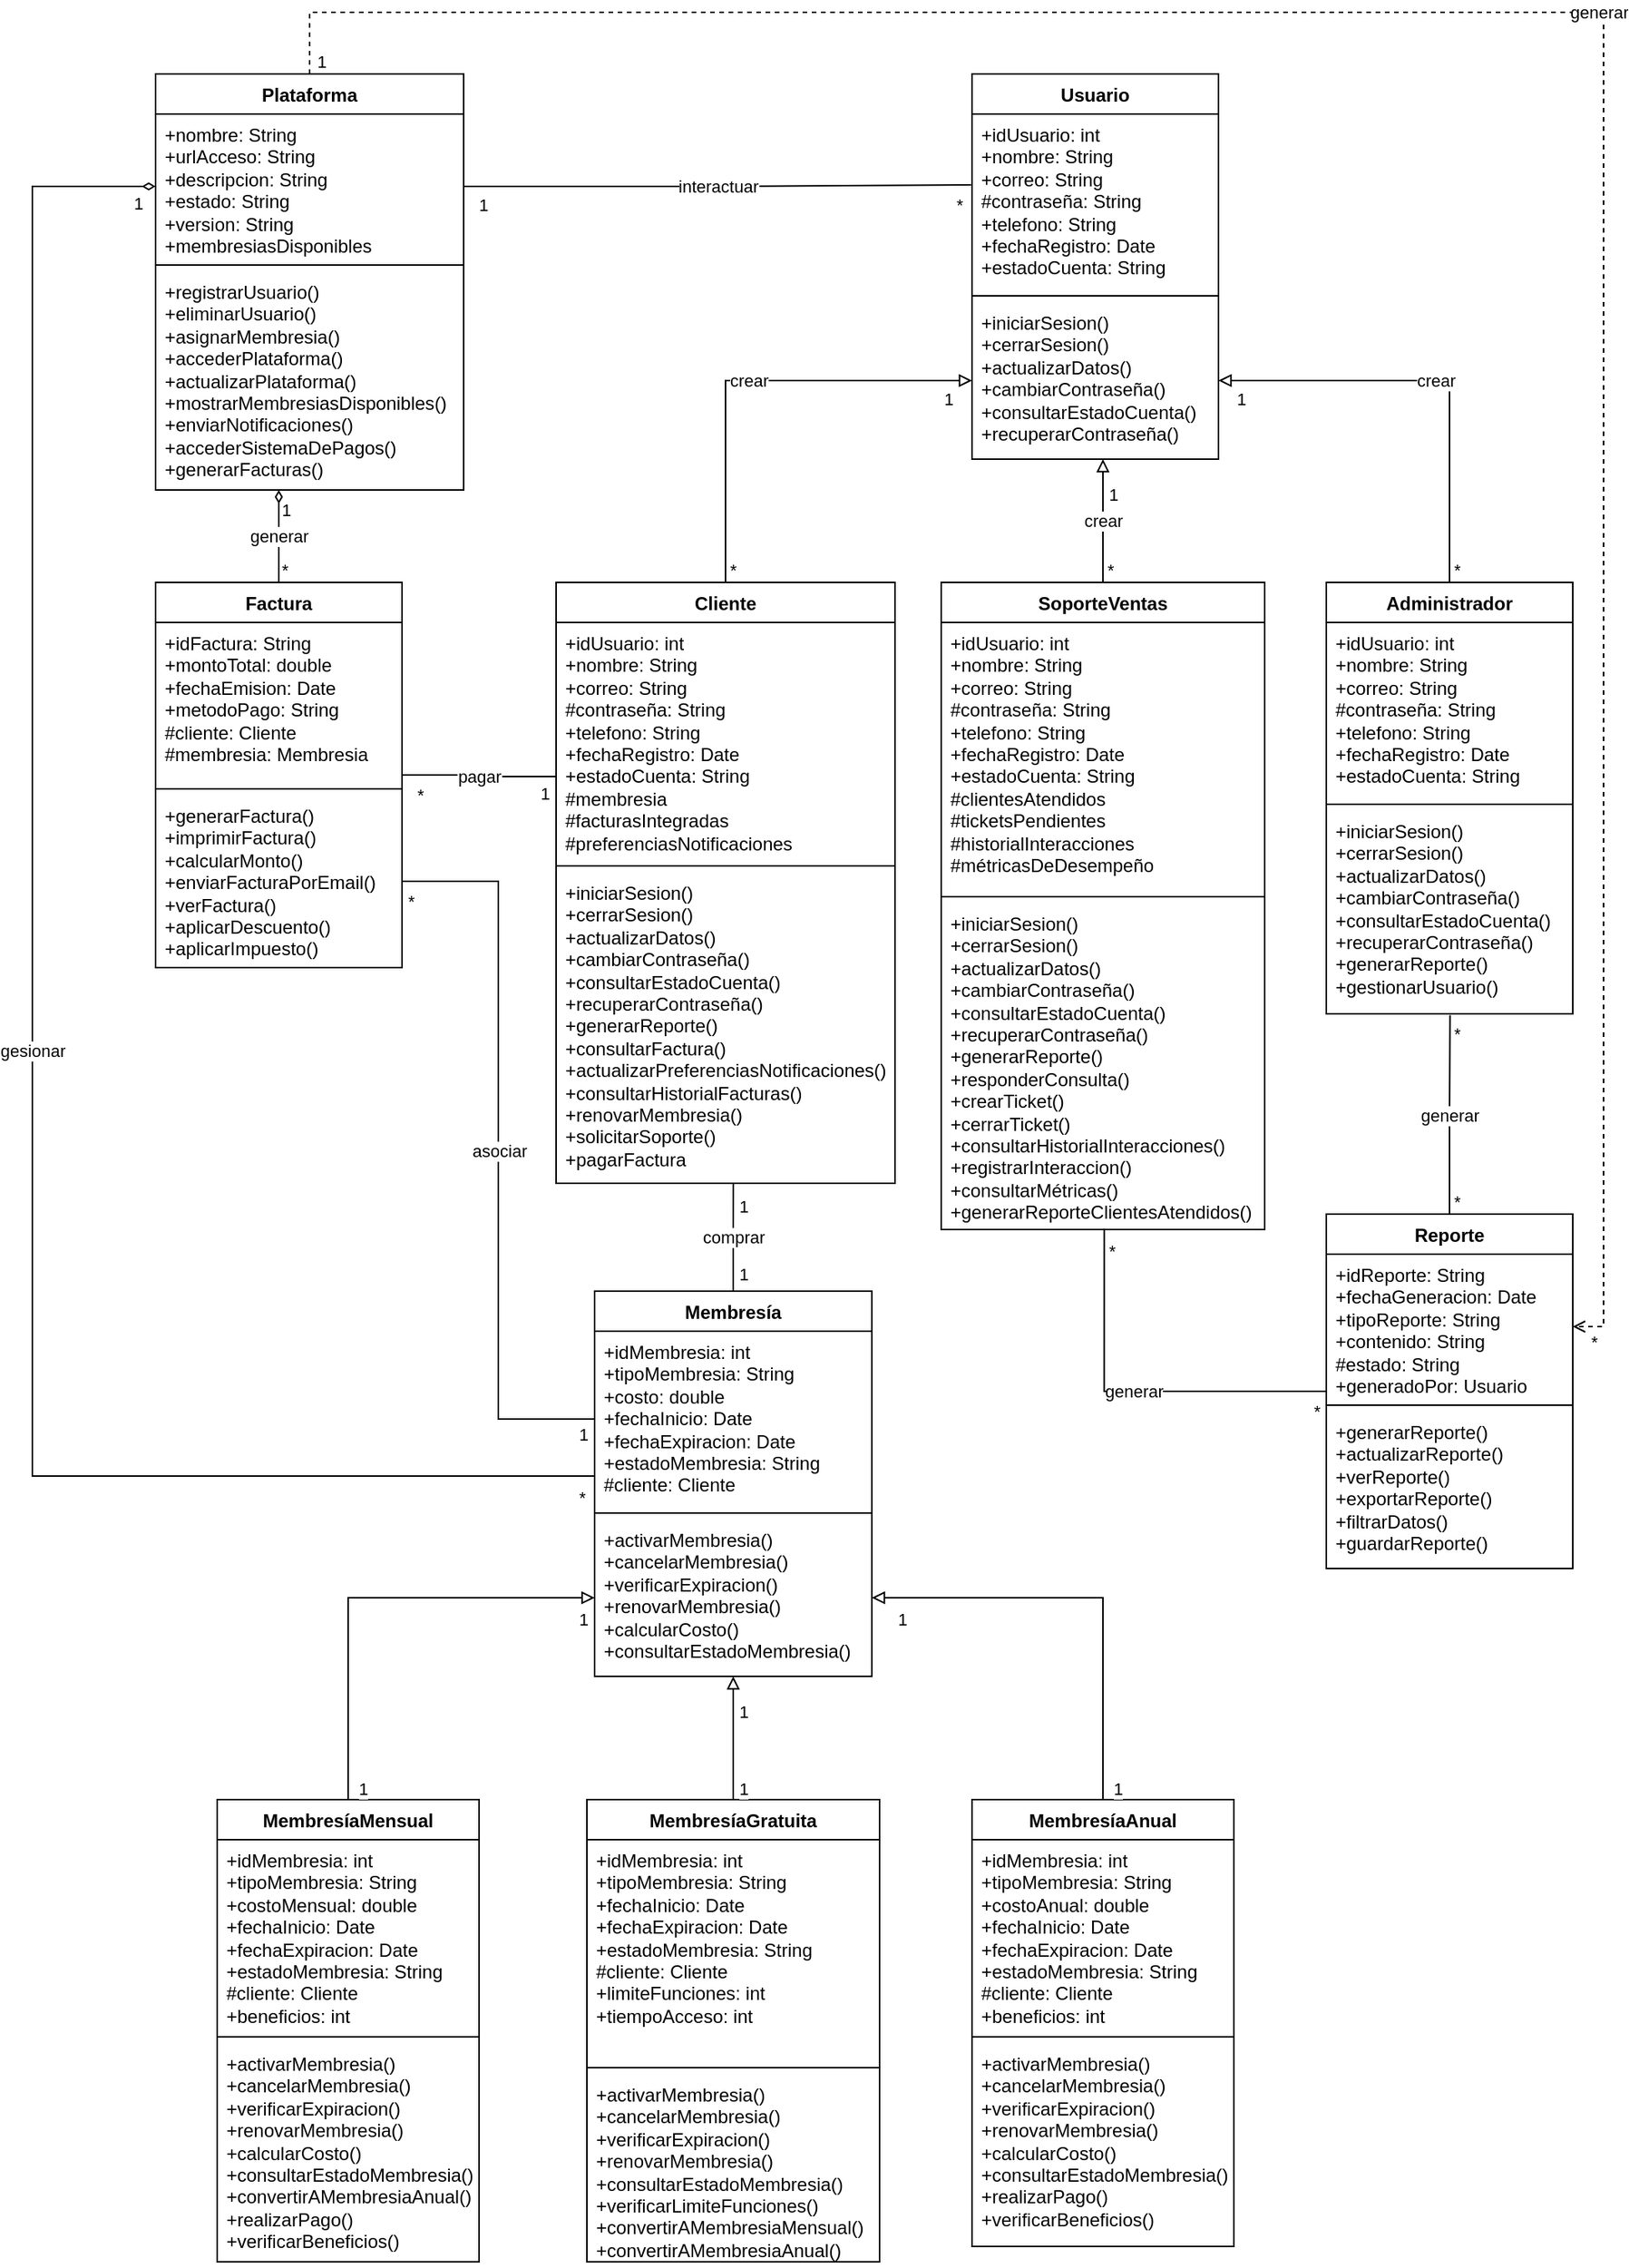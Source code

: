 <mxfile version="24.8.4">
  <diagram name="Page-1" id="yxms57Ud03CyC4hGTQD6">
    <mxGraphModel dx="4522" dy="5267" grid="1" gridSize="10" guides="1" tooltips="1" connect="1" arrows="1" fold="1" page="1" pageScale="1" pageWidth="3300" pageHeight="4681" math="0" shadow="0">
      <root>
        <mxCell id="0" />
        <mxCell id="1" parent="0" />
        <mxCell id="nU35X3Vxf0lZx18UskoP-1" value="Usuario" style="swimlane;fontStyle=1;align=center;verticalAlign=top;childLayout=stackLayout;horizontal=1;startSize=26;horizontalStack=0;resizeParent=1;resizeParentMax=0;resizeLast=0;collapsible=1;marginBottom=0;whiteSpace=wrap;html=1;" parent="1" vertex="1">
          <mxGeometry x="60" y="-70" width="160" height="250" as="geometry" />
        </mxCell>
        <mxCell id="nU35X3Vxf0lZx18UskoP-2" value="+idUsuario: int&lt;br&gt;&lt;div&gt;+nombre: String&lt;/div&gt;&lt;div&gt;&lt;div&gt;+correo: String&lt;/div&gt;&lt;div&gt;&lt;div&gt;#contraseña: String&lt;/div&gt;&lt;div&gt;&lt;div&gt;+telefono: String&lt;/div&gt;&lt;div&gt;&lt;div&gt;+fechaRegistro: Date&lt;/div&gt;&lt;div&gt;&lt;div&gt;+estadoCuenta: String&lt;/div&gt;&lt;div&gt;&lt;br&gt;&lt;/div&gt;&lt;/div&gt;&lt;/div&gt;&lt;/div&gt;&lt;/div&gt;&lt;/div&gt;" style="text;strokeColor=none;fillColor=none;align=left;verticalAlign=top;spacingLeft=4;spacingRight=4;overflow=hidden;rotatable=0;points=[[0,0.5],[1,0.5]];portConstraint=eastwest;whiteSpace=wrap;html=1;" parent="nU35X3Vxf0lZx18UskoP-1" vertex="1">
          <mxGeometry y="26" width="160" height="114" as="geometry" />
        </mxCell>
        <mxCell id="nU35X3Vxf0lZx18UskoP-3" value="" style="line;strokeWidth=1;fillColor=none;align=left;verticalAlign=middle;spacingTop=-1;spacingLeft=3;spacingRight=3;rotatable=0;labelPosition=right;points=[];portConstraint=eastwest;strokeColor=inherit;" parent="nU35X3Vxf0lZx18UskoP-1" vertex="1">
          <mxGeometry y="140" width="160" height="8" as="geometry" />
        </mxCell>
        <mxCell id="nU35X3Vxf0lZx18UskoP-4" value="+iniciarSesion()&lt;div&gt;+cerrarSesion&lt;span style=&quot;background-color: initial;&quot;&gt;()&lt;/span&gt;&lt;/div&gt;&lt;div&gt;+actualizarDatos&lt;span style=&quot;background-color: initial;&quot;&gt;()&lt;/span&gt;&lt;/div&gt;&lt;div&gt;+cambiarContraseña()&lt;br&gt;+consultarEstadoCuenta&lt;span style=&quot;background-color: initial;&quot;&gt;()&lt;/span&gt;&lt;/div&gt;&lt;div&gt;+recuperarContraseña&lt;span style=&quot;background-color: initial;&quot;&gt;()&lt;/span&gt;&lt;/div&gt;" style="text;strokeColor=none;fillColor=none;align=left;verticalAlign=top;spacingLeft=4;spacingRight=4;overflow=hidden;rotatable=0;points=[[0,0.5],[1,0.5]];portConstraint=eastwest;whiteSpace=wrap;html=1;" parent="nU35X3Vxf0lZx18UskoP-1" vertex="1">
          <mxGeometry y="148" width="160" height="102" as="geometry" />
        </mxCell>
        <mxCell id="nU35X3Vxf0lZx18UskoP-33" value="Administrador" style="swimlane;fontStyle=1;align=center;verticalAlign=top;childLayout=stackLayout;horizontal=1;startSize=26;horizontalStack=0;resizeParent=1;resizeParentMax=0;resizeLast=0;collapsible=1;marginBottom=0;whiteSpace=wrap;html=1;" parent="1" vertex="1">
          <mxGeometry x="290" y="260" width="160" height="280" as="geometry" />
        </mxCell>
        <mxCell id="nU35X3Vxf0lZx18UskoP-34" value="+idUsuario: int&lt;br&gt;&lt;div&gt;+nombre: String&lt;/div&gt;&lt;div&gt;&lt;div&gt;+correo: String&lt;/div&gt;&lt;div&gt;&lt;div&gt;#contraseña: String&lt;/div&gt;&lt;div&gt;&lt;div&gt;+telefono: String&lt;/div&gt;&lt;div&gt;&lt;div&gt;+fechaRegistro: Date&lt;/div&gt;&lt;div&gt;+estadoCuenta: String&lt;/div&gt;&lt;/div&gt;&lt;/div&gt;&lt;/div&gt;&lt;/div&gt;" style="text;strokeColor=none;fillColor=none;align=left;verticalAlign=top;spacingLeft=4;spacingRight=4;overflow=hidden;rotatable=0;points=[[0,0.5],[1,0.5]];portConstraint=eastwest;whiteSpace=wrap;html=1;" parent="nU35X3Vxf0lZx18UskoP-33" vertex="1">
          <mxGeometry y="26" width="160" height="114" as="geometry" />
        </mxCell>
        <mxCell id="nU35X3Vxf0lZx18UskoP-35" value="" style="line;strokeWidth=1;fillColor=none;align=left;verticalAlign=middle;spacingTop=-1;spacingLeft=3;spacingRight=3;rotatable=0;labelPosition=right;points=[];portConstraint=eastwest;strokeColor=inherit;" parent="nU35X3Vxf0lZx18UskoP-33" vertex="1">
          <mxGeometry y="140" width="160" height="8" as="geometry" />
        </mxCell>
        <mxCell id="nU35X3Vxf0lZx18UskoP-36" value="+iniciarSesion()&lt;div&gt;+cerrarSesion&lt;span style=&quot;background-color: initial;&quot;&gt;()&lt;/span&gt;&lt;/div&gt;&lt;div&gt;+actualizarDatos&lt;span style=&quot;background-color: initial;&quot;&gt;()&lt;/span&gt;&lt;/div&gt;&lt;div&gt;+cambiarContraseña()&lt;br&gt;+consultarEstadoCuenta&lt;span style=&quot;background-color: initial;&quot;&gt;()&lt;/span&gt;&lt;/div&gt;&lt;div&gt;+recuperarContraseña()&lt;br&gt;+generarReporte&lt;span style=&quot;background-color: initial;&quot;&gt;()&lt;/span&gt;&lt;/div&gt;&lt;div&gt;+gestionarUsuario&lt;span style=&quot;background-color: initial;&quot;&gt;()&lt;/span&gt;&lt;/div&gt;" style="text;strokeColor=none;fillColor=none;align=left;verticalAlign=top;spacingLeft=4;spacingRight=4;overflow=hidden;rotatable=0;points=[[0,0.5],[1,0.5]];portConstraint=eastwest;whiteSpace=wrap;html=1;" parent="nU35X3Vxf0lZx18UskoP-33" vertex="1">
          <mxGeometry y="148" width="160" height="132" as="geometry" />
        </mxCell>
        <mxCell id="nU35X3Vxf0lZx18UskoP-41" value="Cliente" style="swimlane;fontStyle=1;align=center;verticalAlign=top;childLayout=stackLayout;horizontal=1;startSize=26;horizontalStack=0;resizeParent=1;resizeParentMax=0;resizeLast=0;collapsible=1;marginBottom=0;whiteSpace=wrap;html=1;" parent="1" vertex="1">
          <mxGeometry x="-210" y="260" width="220" height="390" as="geometry" />
        </mxCell>
        <mxCell id="nU35X3Vxf0lZx18UskoP-42" value="+idUsuario: int&lt;br&gt;&lt;div&gt;+nombre: String&lt;/div&gt;&lt;div&gt;&lt;div&gt;+correo: String&lt;/div&gt;&lt;div&gt;&lt;div&gt;#contraseña: String&lt;/div&gt;&lt;div&gt;&lt;div&gt;+telefono: String&lt;/div&gt;&lt;div&gt;&lt;div&gt;+fechaRegistro: Date&lt;/div&gt;&lt;div&gt;+estadoCuenta: String&lt;br&gt;#membresia&lt;br&gt;#facturasIntegradas&lt;br&gt;#preferenciasNotificaciones&lt;/div&gt;&lt;/div&gt;&lt;/div&gt;&lt;/div&gt;&lt;/div&gt;" style="text;strokeColor=none;fillColor=none;align=left;verticalAlign=top;spacingLeft=4;spacingRight=4;overflow=hidden;rotatable=0;points=[[0,0.5],[1,0.5]];portConstraint=eastwest;whiteSpace=wrap;html=1;" parent="nU35X3Vxf0lZx18UskoP-41" vertex="1">
          <mxGeometry y="26" width="220" height="154" as="geometry" />
        </mxCell>
        <mxCell id="nU35X3Vxf0lZx18UskoP-43" value="" style="line;strokeWidth=1;fillColor=none;align=left;verticalAlign=middle;spacingTop=-1;spacingLeft=3;spacingRight=3;rotatable=0;labelPosition=right;points=[];portConstraint=eastwest;strokeColor=inherit;" parent="nU35X3Vxf0lZx18UskoP-41" vertex="1">
          <mxGeometry y="180" width="220" height="8" as="geometry" />
        </mxCell>
        <mxCell id="nU35X3Vxf0lZx18UskoP-44" value="+iniciarSesion()&lt;div&gt;+cerrarSesion&lt;span style=&quot;background-color: initial;&quot;&gt;()&lt;/span&gt;&lt;/div&gt;&lt;div&gt;+actualizarDatos&lt;span style=&quot;background-color: initial;&quot;&gt;()&lt;/span&gt;&lt;/div&gt;&lt;div&gt;+cambiarContraseña()&lt;br&gt;+consultarEstadoCuenta&lt;span style=&quot;background-color: initial;&quot;&gt;()&lt;/span&gt;&lt;/div&gt;&lt;div&gt;+recuperarContraseña()&lt;br&gt;+generarReporte()&lt;br&gt;+consultarFactura&lt;span style=&quot;background-color: initial;&quot;&gt;()&lt;/span&gt;&lt;/div&gt;&lt;div&gt;+actualizarPreferenciasNotificaciones()&lt;br&gt;+consultarHistorialFacturas()&lt;br&gt;+renovarMembresia()&lt;br&gt;+solicitarSoporte()&lt;/div&gt;&lt;div&gt;+pagarFactura&lt;/div&gt;" style="text;strokeColor=none;fillColor=none;align=left;verticalAlign=top;spacingLeft=4;spacingRight=4;overflow=hidden;rotatable=0;points=[[0,0.5],[1,0.5]];portConstraint=eastwest;whiteSpace=wrap;html=1;" parent="nU35X3Vxf0lZx18UskoP-41" vertex="1">
          <mxGeometry y="188" width="220" height="202" as="geometry" />
        </mxCell>
        <mxCell id="nU35X3Vxf0lZx18UskoP-45" value="SoporteVentas" style="swimlane;fontStyle=1;align=center;verticalAlign=top;childLayout=stackLayout;horizontal=1;startSize=26;horizontalStack=0;resizeParent=1;resizeParentMax=0;resizeLast=0;collapsible=1;marginBottom=0;whiteSpace=wrap;html=1;" parent="1" vertex="1">
          <mxGeometry x="40" y="260" width="210" height="420" as="geometry" />
        </mxCell>
        <mxCell id="nU35X3Vxf0lZx18UskoP-46" value="+idUsuario: int&lt;br&gt;&lt;div&gt;+nombre: String&lt;/div&gt;&lt;div&gt;&lt;div&gt;+correo: String&lt;/div&gt;&lt;div&gt;&lt;div&gt;#contraseña: String&lt;/div&gt;&lt;div&gt;&lt;div&gt;+telefono: String&lt;/div&gt;&lt;div&gt;&lt;div&gt;+fechaRegistro: Date&lt;/div&gt;&lt;div&gt;+estadoCuenta: String&lt;/div&gt;&lt;/div&gt;&lt;/div&gt;&lt;/div&gt;&lt;/div&gt;&lt;div&gt;#clientesAtendidos&lt;/div&gt;&lt;div&gt;#ticketsPendientes&lt;/div&gt;&lt;div&gt;#historialInteracciones&lt;/div&gt;&lt;div&gt;#métricasDeDesempeño&lt;/div&gt;" style="text;strokeColor=none;fillColor=none;align=left;verticalAlign=top;spacingLeft=4;spacingRight=4;overflow=hidden;rotatable=0;points=[[0,0.5],[1,0.5]];portConstraint=eastwest;whiteSpace=wrap;html=1;" parent="nU35X3Vxf0lZx18UskoP-45" vertex="1">
          <mxGeometry y="26" width="210" height="174" as="geometry" />
        </mxCell>
        <mxCell id="nU35X3Vxf0lZx18UskoP-47" value="" style="line;strokeWidth=1;fillColor=none;align=left;verticalAlign=middle;spacingTop=-1;spacingLeft=3;spacingRight=3;rotatable=0;labelPosition=right;points=[];portConstraint=eastwest;strokeColor=inherit;" parent="nU35X3Vxf0lZx18UskoP-45" vertex="1">
          <mxGeometry y="200" width="210" height="8" as="geometry" />
        </mxCell>
        <mxCell id="nU35X3Vxf0lZx18UskoP-48" value="+iniciarSesion()&lt;div&gt;+cerrarSesion&lt;span style=&quot;background-color: initial;&quot;&gt;()&lt;/span&gt;&lt;/div&gt;&lt;div&gt;+actualizarDatos&lt;span style=&quot;background-color: initial;&quot;&gt;()&lt;/span&gt;&lt;/div&gt;&lt;div&gt;+cambiarContraseña()&lt;br&gt;+consultarEstadoCuenta&lt;span style=&quot;background-color: initial;&quot;&gt;()&lt;/span&gt;&lt;/div&gt;&lt;div&gt;+recuperarContraseña&lt;span style=&quot;background-color: initial;&quot;&gt;()&lt;/span&gt;&lt;/div&gt;&lt;div&gt;+generarReporte&lt;span style=&quot;background-color: initial;&quot;&gt;()&lt;/span&gt;&lt;/div&gt;&lt;div&gt;+responderConsulta&lt;span style=&quot;background-color: initial;&quot;&gt;&lt;/span&gt;&lt;span style=&quot;background-color: initial;&quot;&gt;()&lt;/span&gt;&lt;/div&gt;&lt;div&gt;+crearTicket&lt;span style=&quot;background-color: initial;&quot;&gt;()&lt;/span&gt;&lt;/div&gt;&lt;div&gt;+cerrarTicket&lt;span style=&quot;background-color: initial;&quot;&gt;()&lt;/span&gt;&lt;/div&gt;&lt;div&gt;+consultarHistorialInteracciones&lt;span style=&quot;background-color: initial;&quot;&gt;()&lt;/span&gt;&lt;/div&gt;&lt;div&gt;+registrarInteraccion&lt;span style=&quot;background-color: initial;&quot;&gt;()&lt;/span&gt;&lt;/div&gt;&lt;div&gt;+consultarMétricas&lt;span style=&quot;background-color: initial;&quot;&gt;()&lt;/span&gt;&lt;/div&gt;&lt;div&gt;+generarReporteClientesAtendidos&lt;span style=&quot;background-color: initial;&quot;&gt;()&lt;/span&gt;&lt;/div&gt;" style="text;strokeColor=none;fillColor=none;align=left;verticalAlign=top;spacingLeft=4;spacingRight=4;overflow=hidden;rotatable=0;points=[[0,0.5],[1,0.5]];portConstraint=eastwest;whiteSpace=wrap;html=1;" parent="nU35X3Vxf0lZx18UskoP-45" vertex="1">
          <mxGeometry y="208" width="210" height="212" as="geometry" />
        </mxCell>
        <mxCell id="UDeeDAJSzYPo4JPu6iH5-1" value="MembresíaGratuita" style="swimlane;fontStyle=1;align=center;verticalAlign=top;childLayout=stackLayout;horizontal=1;startSize=26;horizontalStack=0;resizeParent=1;resizeParentMax=0;resizeLast=0;collapsible=1;marginBottom=0;whiteSpace=wrap;html=1;" parent="1" vertex="1">
          <mxGeometry x="-190" y="1050" width="190" height="300" as="geometry" />
        </mxCell>
        <mxCell id="UDeeDAJSzYPo4JPu6iH5-2" value="&lt;div&gt;+idMembresia: int&lt;/div&gt;&lt;div&gt;&lt;div&gt;+tipoMembresia: String&lt;/div&gt;&lt;div&gt;&lt;div&gt;&lt;div&gt;+fechaInicio: Date&lt;/div&gt;&lt;div&gt;&lt;div&gt;+fechaExpiracion: Date&lt;/div&gt;&lt;div&gt;&lt;div&gt;+estadoMembresia: String&lt;/div&gt;&lt;div&gt;#cliente: Cliente&lt;br&gt;&lt;div&gt;+limiteFunciones: int&lt;/div&gt;&lt;div&gt;&lt;div&gt;+tiempoAcceso: int&lt;/div&gt;&lt;/div&gt;&lt;/div&gt;&lt;/div&gt;&lt;/div&gt;&lt;/div&gt;&lt;/div&gt;&lt;/div&gt;" style="text;strokeColor=none;fillColor=none;align=left;verticalAlign=top;spacingLeft=4;spacingRight=4;overflow=hidden;rotatable=0;points=[[0,0.5],[1,0.5]];portConstraint=eastwest;whiteSpace=wrap;html=1;" parent="UDeeDAJSzYPo4JPu6iH5-1" vertex="1">
          <mxGeometry y="26" width="190" height="144" as="geometry" />
        </mxCell>
        <mxCell id="UDeeDAJSzYPo4JPu6iH5-3" value="" style="line;strokeWidth=1;fillColor=none;align=left;verticalAlign=middle;spacingTop=-1;spacingLeft=3;spacingRight=3;rotatable=0;labelPosition=right;points=[];portConstraint=eastwest;strokeColor=inherit;" parent="UDeeDAJSzYPo4JPu6iH5-1" vertex="1">
          <mxGeometry y="170" width="190" height="8" as="geometry" />
        </mxCell>
        <mxCell id="UDeeDAJSzYPo4JPu6iH5-4" value="+activarMembresia()&lt;br&gt;+cancelarMembresia()&lt;div&gt;+verificarExpiracion&lt;span style=&quot;background-color: initial;&quot;&gt;()&lt;/span&gt;&lt;/div&gt;&lt;div&gt;+renovarMembresia&lt;span style=&quot;background-color: initial;&quot;&gt;()&lt;/span&gt;&lt;/div&gt;&lt;div&gt;+consultarEstadoMembresia()&lt;/div&gt;&lt;div&gt;+verificarLimiteFunciones&lt;span style=&quot;background-color: initial;&quot;&gt;()&lt;/span&gt;&lt;/div&gt;&lt;div&gt;+convertirAMembresiaMensual&lt;span style=&quot;background-color: initial;&quot;&gt;()&lt;/span&gt;&lt;/div&gt;&lt;div&gt;+convertirAMembresiaAnual()&lt;/div&gt;" style="text;strokeColor=none;fillColor=none;align=left;verticalAlign=top;spacingLeft=4;spacingRight=4;overflow=hidden;rotatable=0;points=[[0,0.5],[1,0.5]];portConstraint=eastwest;whiteSpace=wrap;html=1;" parent="UDeeDAJSzYPo4JPu6iH5-1" vertex="1">
          <mxGeometry y="178" width="190" height="122" as="geometry" />
        </mxCell>
        <mxCell id="UDeeDAJSzYPo4JPu6iH5-5" value="MembresíaMensual" style="swimlane;fontStyle=1;align=center;verticalAlign=top;childLayout=stackLayout;horizontal=1;startSize=26;horizontalStack=0;resizeParent=1;resizeParentMax=0;resizeLast=0;collapsible=1;marginBottom=0;whiteSpace=wrap;html=1;" parent="1" vertex="1">
          <mxGeometry x="-430" y="1050" width="170" height="300" as="geometry" />
        </mxCell>
        <mxCell id="UDeeDAJSzYPo4JPu6iH5-6" value="&lt;div&gt;+idMembresia: int&lt;/div&gt;&lt;div&gt;&lt;div&gt;+tipoMembresia: String&lt;br&gt;&lt;/div&gt;&lt;div&gt;&lt;div&gt;+costoMensual: double&lt;/div&gt;&lt;div&gt;&lt;div&gt;+fechaInicio: Date&lt;/div&gt;&lt;div&gt;&lt;div&gt;+fechaExpiracion: Date&lt;/div&gt;&lt;div&gt;&lt;div&gt;+estadoMembresia: String&lt;/div&gt;&lt;div&gt;#cliente: Cliente&lt;/div&gt;&lt;/div&gt;&lt;/div&gt;&lt;/div&gt;&lt;/div&gt;&lt;/div&gt;&lt;div&gt;+beneficios: int&lt;/div&gt;" style="text;strokeColor=none;fillColor=none;align=left;verticalAlign=top;spacingLeft=4;spacingRight=4;overflow=hidden;rotatable=0;points=[[0,0.5],[1,0.5]];portConstraint=eastwest;whiteSpace=wrap;html=1;" parent="UDeeDAJSzYPo4JPu6iH5-5" vertex="1">
          <mxGeometry y="26" width="170" height="124" as="geometry" />
        </mxCell>
        <mxCell id="UDeeDAJSzYPo4JPu6iH5-7" value="" style="line;strokeWidth=1;fillColor=none;align=left;verticalAlign=middle;spacingTop=-1;spacingLeft=3;spacingRight=3;rotatable=0;labelPosition=right;points=[];portConstraint=eastwest;strokeColor=inherit;" parent="UDeeDAJSzYPo4JPu6iH5-5" vertex="1">
          <mxGeometry y="150" width="170" height="8" as="geometry" />
        </mxCell>
        <mxCell id="UDeeDAJSzYPo4JPu6iH5-8" value="+activarMembresia()&lt;br&gt;+cancelarMembresia()&lt;div&gt;+verificarExpiracion&lt;span style=&quot;background-color: initial;&quot;&gt;()&lt;/span&gt;&lt;/div&gt;&lt;div&gt;+renovarMembresia&lt;span style=&quot;background-color: initial;&quot;&gt;()&lt;/span&gt;&lt;/div&gt;&lt;div&gt;+calcularCosto&lt;span style=&quot;background-color: initial;&quot;&gt;()&lt;/span&gt;&lt;/div&gt;&lt;div&gt;+consultarEstadoMembresia()&lt;/div&gt;&lt;div&gt;+convertirAMembresiaAnual()&lt;br&gt;+realizarPago()&lt;br&gt;+verificarBeneficios()&lt;/div&gt;" style="text;strokeColor=none;fillColor=none;align=left;verticalAlign=top;spacingLeft=4;spacingRight=4;overflow=hidden;rotatable=0;points=[[0,0.5],[1,0.5]];portConstraint=eastwest;whiteSpace=wrap;html=1;" parent="UDeeDAJSzYPo4JPu6iH5-5" vertex="1">
          <mxGeometry y="158" width="170" height="142" as="geometry" />
        </mxCell>
        <mxCell id="UDeeDAJSzYPo4JPu6iH5-9" value="MembresíaAnual" style="swimlane;fontStyle=1;align=center;verticalAlign=top;childLayout=stackLayout;horizontal=1;startSize=26;horizontalStack=0;resizeParent=1;resizeParentMax=0;resizeLast=0;collapsible=1;marginBottom=0;whiteSpace=wrap;html=1;" parent="1" vertex="1">
          <mxGeometry x="60" y="1050" width="170" height="290" as="geometry" />
        </mxCell>
        <mxCell id="UDeeDAJSzYPo4JPu6iH5-10" value="&lt;div&gt;+idMembresia: int&lt;/div&gt;&lt;div&gt;&lt;div&gt;+tipoMembresia: String&lt;/div&gt;&lt;div&gt;&lt;div&gt;+costoAnual: double&lt;/div&gt;&lt;div&gt;&lt;div&gt;+fechaInicio: Date&lt;/div&gt;&lt;div&gt;&lt;div&gt;+fechaExpiracion: Date&lt;/div&gt;&lt;div&gt;&lt;div&gt;+estadoMembresia: String&lt;/div&gt;&lt;div&gt;#cliente: Cliente&lt;br&gt;+beneficios: int&lt;/div&gt;&lt;/div&gt;&lt;/div&gt;&lt;/div&gt;&lt;/div&gt;&lt;/div&gt;" style="text;strokeColor=none;fillColor=none;align=left;verticalAlign=top;spacingLeft=4;spacingRight=4;overflow=hidden;rotatable=0;points=[[0,0.5],[1,0.5]];portConstraint=eastwest;whiteSpace=wrap;html=1;" parent="UDeeDAJSzYPo4JPu6iH5-9" vertex="1">
          <mxGeometry y="26" width="170" height="124" as="geometry" />
        </mxCell>
        <mxCell id="UDeeDAJSzYPo4JPu6iH5-11" value="" style="line;strokeWidth=1;fillColor=none;align=left;verticalAlign=middle;spacingTop=-1;spacingLeft=3;spacingRight=3;rotatable=0;labelPosition=right;points=[];portConstraint=eastwest;strokeColor=inherit;" parent="UDeeDAJSzYPo4JPu6iH5-9" vertex="1">
          <mxGeometry y="150" width="170" height="8" as="geometry" />
        </mxCell>
        <mxCell id="UDeeDAJSzYPo4JPu6iH5-12" value="+activarMembresia()&lt;br&gt;+cancelarMembresia()&lt;div&gt;+verificarExpiracion&lt;span style=&quot;background-color: initial;&quot;&gt;()&lt;/span&gt;&lt;/div&gt;&lt;div&gt;+renovarMembresia&lt;span style=&quot;background-color: initial;&quot;&gt;()&lt;/span&gt;&lt;/div&gt;&lt;div&gt;+calcularCosto&lt;span style=&quot;background-color: initial;&quot;&gt;()&lt;/span&gt;&lt;/div&gt;&lt;div&gt;+consultarEstadoMembresia()&lt;br&gt;+realizarPago()&lt;br&gt;+verificarBeneficios()&lt;/div&gt;" style="text;strokeColor=none;fillColor=none;align=left;verticalAlign=top;spacingLeft=4;spacingRight=4;overflow=hidden;rotatable=0;points=[[0,0.5],[1,0.5]];portConstraint=eastwest;whiteSpace=wrap;html=1;" parent="UDeeDAJSzYPo4JPu6iH5-9" vertex="1">
          <mxGeometry y="158" width="170" height="132" as="geometry" />
        </mxCell>
        <mxCell id="UDeeDAJSzYPo4JPu6iH5-17" value="Membresía" style="swimlane;fontStyle=1;align=center;verticalAlign=top;childLayout=stackLayout;horizontal=1;startSize=26;horizontalStack=0;resizeParent=1;resizeParentMax=0;resizeLast=0;collapsible=1;marginBottom=0;whiteSpace=wrap;html=1;" parent="1" vertex="1">
          <mxGeometry x="-185" y="720" width="180" height="250" as="geometry" />
        </mxCell>
        <mxCell id="UDeeDAJSzYPo4JPu6iH5-18" value="&lt;div&gt;+idMembresia: int&lt;/div&gt;&lt;div&gt;&lt;div&gt;+tipoMembresia: String&lt;/div&gt;&lt;div&gt;&lt;div&gt;+costo: double&lt;/div&gt;&lt;div&gt;&lt;div&gt;+fechaInicio: Date&lt;/div&gt;&lt;div&gt;&lt;div&gt;+fechaExpiracion: Date&lt;/div&gt;&lt;div&gt;&lt;div&gt;+estadoMembresia: String&lt;/div&gt;&lt;div&gt;&lt;div&gt;#cliente: Cliente&lt;/div&gt;&lt;/div&gt;&lt;/div&gt;&lt;/div&gt;&lt;/div&gt;&lt;/div&gt;&lt;/div&gt;" style="text;strokeColor=none;fillColor=none;align=left;verticalAlign=top;spacingLeft=4;spacingRight=4;overflow=hidden;rotatable=0;points=[[0,0.5],[1,0.5]];portConstraint=eastwest;whiteSpace=wrap;html=1;" parent="UDeeDAJSzYPo4JPu6iH5-17" vertex="1">
          <mxGeometry y="26" width="180" height="114" as="geometry" />
        </mxCell>
        <mxCell id="UDeeDAJSzYPo4JPu6iH5-19" value="" style="line;strokeWidth=1;fillColor=none;align=left;verticalAlign=middle;spacingTop=-1;spacingLeft=3;spacingRight=3;rotatable=0;labelPosition=right;points=[];portConstraint=eastwest;strokeColor=inherit;" parent="UDeeDAJSzYPo4JPu6iH5-17" vertex="1">
          <mxGeometry y="140" width="180" height="8" as="geometry" />
        </mxCell>
        <mxCell id="UDeeDAJSzYPo4JPu6iH5-20" value="+activarMembresia()&lt;br&gt;+cancelarMembresia()&lt;div&gt;+verificarExpiracion&lt;span style=&quot;background-color: initial;&quot;&gt;()&lt;/span&gt;&lt;/div&gt;&lt;div&gt;+renovarMembresia&lt;span style=&quot;background-color: initial;&quot;&gt;()&lt;/span&gt;&lt;/div&gt;&lt;div&gt;+calcularCosto&lt;span style=&quot;background-color: initial;&quot;&gt;()&lt;/span&gt;&lt;/div&gt;&lt;div&gt;+consultarEstadoMembresia()&lt;/div&gt;" style="text;strokeColor=none;fillColor=none;align=left;verticalAlign=top;spacingLeft=4;spacingRight=4;overflow=hidden;rotatable=0;points=[[0,0.5],[1,0.5]];portConstraint=eastwest;whiteSpace=wrap;html=1;" parent="UDeeDAJSzYPo4JPu6iH5-17" vertex="1">
          <mxGeometry y="148" width="180" height="102" as="geometry" />
        </mxCell>
        <mxCell id="UDeeDAJSzYPo4JPu6iH5-21" value="Factura" style="swimlane;fontStyle=1;align=center;verticalAlign=top;childLayout=stackLayout;horizontal=1;startSize=26;horizontalStack=0;resizeParent=1;resizeParentMax=0;resizeLast=0;collapsible=1;marginBottom=0;whiteSpace=wrap;html=1;" parent="1" vertex="1">
          <mxGeometry x="-470" y="260" width="160" height="250" as="geometry" />
        </mxCell>
        <mxCell id="UDeeDAJSzYPo4JPu6iH5-22" value="+idFactura: String&lt;div&gt;&lt;div&gt;+montoTotal: double&lt;/div&gt;&lt;div&gt;&lt;div&gt;+fechaEmision: Date&lt;/div&gt;&lt;div&gt;&lt;div&gt;+metodoPago: String&lt;/div&gt;&lt;div&gt;&lt;div&gt;#cliente: Cliente&lt;/div&gt;&lt;div&gt;&lt;div&gt;#membresia: Membresia&lt;/div&gt;&lt;div&gt;&lt;br&gt;&lt;/div&gt;&lt;/div&gt;&lt;/div&gt;&lt;/div&gt;&lt;/div&gt;&lt;/div&gt;" style="text;strokeColor=none;fillColor=none;align=left;verticalAlign=top;spacingLeft=4;spacingRight=4;overflow=hidden;rotatable=0;points=[[0,0.5],[1,0.5]];portConstraint=eastwest;whiteSpace=wrap;html=1;" parent="UDeeDAJSzYPo4JPu6iH5-21" vertex="1">
          <mxGeometry y="26" width="160" height="104" as="geometry" />
        </mxCell>
        <mxCell id="UDeeDAJSzYPo4JPu6iH5-23" value="" style="line;strokeWidth=1;fillColor=none;align=left;verticalAlign=middle;spacingTop=-1;spacingLeft=3;spacingRight=3;rotatable=0;labelPosition=right;points=[];portConstraint=eastwest;strokeColor=inherit;" parent="UDeeDAJSzYPo4JPu6iH5-21" vertex="1">
          <mxGeometry y="130" width="160" height="8" as="geometry" />
        </mxCell>
        <mxCell id="UDeeDAJSzYPo4JPu6iH5-24" value="+generarFactura()&lt;div&gt;+imprimirFactura&lt;span style=&quot;background-color: initial;&quot;&gt;()&lt;/span&gt;&lt;/div&gt;&lt;div&gt;+calcularMonto&lt;span style=&quot;background-color: initial;&quot;&gt;()&lt;/span&gt;&lt;/div&gt;&lt;div&gt;+enviarFacturaPorEmail&lt;span style=&quot;background-color: initial;&quot;&gt;()&lt;/span&gt;&lt;/div&gt;&lt;div&gt;+verFactura&lt;span style=&quot;background-color: initial;&quot;&gt;()&lt;/span&gt;&lt;/div&gt;&lt;div&gt;+aplicarDescuento&lt;span style=&quot;background-color: initial;&quot;&gt;()&lt;/span&gt;&lt;/div&gt;&lt;div&gt;+aplicarImpuesto&lt;span style=&quot;background-color: initial;&quot;&gt;()&lt;/span&gt;&lt;/div&gt;" style="text;strokeColor=none;fillColor=none;align=left;verticalAlign=top;spacingLeft=4;spacingRight=4;overflow=hidden;rotatable=0;points=[[0,0.5],[1,0.5]];portConstraint=eastwest;whiteSpace=wrap;html=1;" parent="UDeeDAJSzYPo4JPu6iH5-21" vertex="1">
          <mxGeometry y="138" width="160" height="112" as="geometry" />
        </mxCell>
        <mxCell id="18fSmQEFU5yL6Sv68Yr4-3" value="generar" style="edgeStyle=orthogonalEdgeStyle;rounded=0;orthogonalLoop=1;jettySize=auto;html=1;entryX=1;entryY=0.5;entryDx=0;entryDy=0;endArrow=open;endFill=0;dashed=1;" edge="1" parent="1" source="UDeeDAJSzYPo4JPu6iH5-25" target="UDeeDAJSzYPo4JPu6iH5-30">
          <mxGeometry relative="1" as="geometry">
            <Array as="points">
              <mxPoint x="-370" y="-110" />
              <mxPoint x="470" y="-110" />
              <mxPoint x="470" y="743" />
            </Array>
          </mxGeometry>
        </mxCell>
        <mxCell id="UDeeDAJSzYPo4JPu6iH5-25" value="Plataforma" style="swimlane;fontStyle=1;align=center;verticalAlign=top;childLayout=stackLayout;horizontal=1;startSize=26;horizontalStack=0;resizeParent=1;resizeParentMax=0;resizeLast=0;collapsible=1;marginBottom=0;whiteSpace=wrap;html=1;" parent="1" vertex="1">
          <mxGeometry x="-470" y="-70" width="200" height="270" as="geometry" />
        </mxCell>
        <mxCell id="UDeeDAJSzYPo4JPu6iH5-26" value="&lt;div&gt;+nombre: String&lt;/div&gt;&lt;div&gt;&lt;div&gt;+urlAcceso: String&lt;/div&gt;&lt;div&gt;&lt;div&gt;+descripcion: String&lt;/div&gt;&lt;div&gt;&lt;div&gt;+estado: String&lt;/div&gt;&lt;div&gt;&lt;div&gt;+version: String&lt;/div&gt;&lt;div&gt;+membresiasDisponibles&lt;/div&gt;&lt;/div&gt;&lt;/div&gt;&lt;/div&gt;&lt;/div&gt;" style="text;strokeColor=none;fillColor=none;align=left;verticalAlign=top;spacingLeft=4;spacingRight=4;overflow=hidden;rotatable=0;points=[[0,0.5],[1,0.5]];portConstraint=eastwest;whiteSpace=wrap;html=1;" parent="UDeeDAJSzYPo4JPu6iH5-25" vertex="1">
          <mxGeometry y="26" width="200" height="94" as="geometry" />
        </mxCell>
        <mxCell id="UDeeDAJSzYPo4JPu6iH5-27" value="" style="line;strokeWidth=1;fillColor=none;align=left;verticalAlign=middle;spacingTop=-1;spacingLeft=3;spacingRight=3;rotatable=0;labelPosition=right;points=[];portConstraint=eastwest;strokeColor=inherit;" parent="UDeeDAJSzYPo4JPu6iH5-25" vertex="1">
          <mxGeometry y="120" width="200" height="8" as="geometry" />
        </mxCell>
        <mxCell id="UDeeDAJSzYPo4JPu6iH5-28" value="+registrarUsuario()&lt;div&gt;+eliminarUsuario&lt;span style=&quot;background-color: initial;&quot;&gt;()&lt;/span&gt;&lt;/div&gt;&lt;div&gt;+asignarMembresia&lt;span style=&quot;background-color: initial;&quot;&gt;()&lt;/span&gt;&lt;/div&gt;&lt;div&gt;+accederPlataforma&lt;span style=&quot;background-color: initial;&quot;&gt;()&lt;/span&gt;&lt;/div&gt;&lt;div&gt;+actualizarPlataforma&lt;span style=&quot;background-color: initial;&quot;&gt;()&lt;/span&gt;&lt;/div&gt;&lt;div&gt;+mostrarMembresiasDisponibles&lt;span style=&quot;background-color: initial;&quot;&gt;()&lt;/span&gt;&lt;/div&gt;&lt;div&gt;+enviarNotificaciones&lt;span style=&quot;background-color: initial;&quot;&gt;()&lt;/span&gt;&lt;/div&gt;&lt;div&gt;+accederSistemaDePagos&lt;span style=&quot;background-color: initial;&quot;&gt;()&lt;/span&gt;&lt;/div&gt;&lt;div&gt;&lt;span style=&quot;background-color: initial;&quot;&gt;+generarFacturas()&lt;/span&gt;&lt;/div&gt;&lt;div&gt;&lt;span style=&quot;background-color: initial;&quot;&gt;&lt;br&gt;&lt;/span&gt;&lt;/div&gt;" style="text;strokeColor=none;fillColor=none;align=left;verticalAlign=top;spacingLeft=4;spacingRight=4;overflow=hidden;rotatable=0;points=[[0,0.5],[1,0.5]];portConstraint=eastwest;whiteSpace=wrap;html=1;" parent="UDeeDAJSzYPo4JPu6iH5-25" vertex="1">
          <mxGeometry y="128" width="200" height="142" as="geometry" />
        </mxCell>
        <mxCell id="UDeeDAJSzYPo4JPu6iH5-29" value="Reporte" style="swimlane;fontStyle=1;align=center;verticalAlign=top;childLayout=stackLayout;horizontal=1;startSize=26;horizontalStack=0;resizeParent=1;resizeParentMax=0;resizeLast=0;collapsible=1;marginBottom=0;whiteSpace=wrap;html=1;" parent="1" vertex="1">
          <mxGeometry x="290" y="670" width="160" height="230" as="geometry" />
        </mxCell>
        <mxCell id="UDeeDAJSzYPo4JPu6iH5-30" value="&lt;div&gt;+idReporte: String&lt;/div&gt;&lt;div&gt;&lt;div&gt;+fechaGeneracion: Date&lt;/div&gt;&lt;div&gt;&lt;div&gt;+tipoReporte: String&lt;/div&gt;&lt;div&gt;&lt;div&gt;+contenido: String&lt;/div&gt;&lt;div&gt;&lt;div&gt;#estado: String&lt;/div&gt;&lt;div&gt;&lt;div&gt;+generadoPor: Usuario&lt;/div&gt;&lt;div&gt;&lt;br&gt;&lt;/div&gt;&lt;/div&gt;&lt;/div&gt;&lt;/div&gt;&lt;/div&gt;&lt;/div&gt;" style="text;strokeColor=none;fillColor=none;align=left;verticalAlign=top;spacingLeft=4;spacingRight=4;overflow=hidden;rotatable=0;points=[[0,0.5],[1,0.5]];portConstraint=eastwest;whiteSpace=wrap;html=1;" parent="UDeeDAJSzYPo4JPu6iH5-29" vertex="1">
          <mxGeometry y="26" width="160" height="94" as="geometry" />
        </mxCell>
        <mxCell id="UDeeDAJSzYPo4JPu6iH5-31" value="" style="line;strokeWidth=1;fillColor=none;align=left;verticalAlign=middle;spacingTop=-1;spacingLeft=3;spacingRight=3;rotatable=0;labelPosition=right;points=[];portConstraint=eastwest;strokeColor=inherit;" parent="UDeeDAJSzYPo4JPu6iH5-29" vertex="1">
          <mxGeometry y="120" width="160" height="8" as="geometry" />
        </mxCell>
        <mxCell id="UDeeDAJSzYPo4JPu6iH5-32" value="+generarReporte()&lt;div&gt;+actualizarReporte&lt;span style=&quot;background-color: initial;&quot;&gt;()&lt;/span&gt;&lt;/div&gt;&lt;div&gt;+verReporte&lt;span style=&quot;background-color: initial;&quot;&gt;()&lt;/span&gt;&lt;/div&gt;&lt;div&gt;+exportarReporte&lt;span style=&quot;background-color: initial;&quot;&gt;()&lt;/span&gt;&lt;/div&gt;&lt;div&gt;+filtrarDatos&lt;span style=&quot;background-color: initial;&quot;&gt;()&lt;/span&gt;&lt;/div&gt;&lt;div&gt;+guardarReporte()&lt;/div&gt;" style="text;strokeColor=none;fillColor=none;align=left;verticalAlign=top;spacingLeft=4;spacingRight=4;overflow=hidden;rotatable=0;points=[[0,0.5],[1,0.5]];portConstraint=eastwest;whiteSpace=wrap;html=1;" parent="UDeeDAJSzYPo4JPu6iH5-29" vertex="1">
          <mxGeometry y="128" width="160" height="102" as="geometry" />
        </mxCell>
        <mxCell id="gIrztRWpMH9eVoCrcuhA-7" value="crear" style="edgeStyle=orthogonalEdgeStyle;rounded=0;orthogonalLoop=1;jettySize=auto;html=1;entryX=0.5;entryY=0;entryDx=0;entryDy=0;endArrow=none;endFill=0;startArrow=block;startFill=0;" parent="1" source="nU35X3Vxf0lZx18UskoP-4" target="nU35X3Vxf0lZx18UskoP-41" edge="1">
          <mxGeometry relative="1" as="geometry" />
        </mxCell>
        <mxCell id="gIrztRWpMH9eVoCrcuhA-8" value="crear" style="edgeStyle=orthogonalEdgeStyle;rounded=0;orthogonalLoop=1;jettySize=auto;html=1;entryX=0.5;entryY=0;entryDx=0;entryDy=0;startArrow=block;startFill=0;endArrow=none;endFill=0;" parent="1" source="nU35X3Vxf0lZx18UskoP-4" target="nU35X3Vxf0lZx18UskoP-33" edge="1">
          <mxGeometry relative="1" as="geometry" />
        </mxCell>
        <mxCell id="gIrztRWpMH9eVoCrcuhA-10" value="crear" style="edgeStyle=orthogonalEdgeStyle;rounded=0;orthogonalLoop=1;jettySize=auto;html=1;endArrow=block;endFill=0;" parent="1" source="nU35X3Vxf0lZx18UskoP-45" edge="1">
          <mxGeometry relative="1" as="geometry">
            <mxPoint x="145" y="180" as="targetPoint" />
          </mxGeometry>
        </mxCell>
        <mxCell id="gIrztRWpMH9eVoCrcuhA-11" value="comprar" style="edgeStyle=orthogonalEdgeStyle;rounded=0;orthogonalLoop=1;jettySize=auto;html=1;entryX=0.523;entryY=1;entryDx=0;entryDy=0;entryPerimeter=0;endArrow=none;endFill=0;" parent="1" source="UDeeDAJSzYPo4JPu6iH5-17" target="nU35X3Vxf0lZx18UskoP-44" edge="1">
          <mxGeometry relative="1" as="geometry" />
        </mxCell>
        <mxCell id="gIrztRWpMH9eVoCrcuhA-13" style="edgeStyle=orthogonalEdgeStyle;rounded=0;orthogonalLoop=1;jettySize=auto;html=1;entryX=0.5;entryY=0;entryDx=0;entryDy=0;endArrow=none;endFill=0;startArrow=block;startFill=0;" parent="1" source="UDeeDAJSzYPo4JPu6iH5-20" target="UDeeDAJSzYPo4JPu6iH5-5" edge="1">
          <mxGeometry relative="1" as="geometry" />
        </mxCell>
        <mxCell id="gIrztRWpMH9eVoCrcuhA-14" style="edgeStyle=orthogonalEdgeStyle;rounded=0;orthogonalLoop=1;jettySize=auto;html=1;entryX=0.5;entryY=0;entryDx=0;entryDy=0;startArrow=block;startFill=0;endArrow=none;endFill=0;" parent="1" source="UDeeDAJSzYPo4JPu6iH5-20" target="UDeeDAJSzYPo4JPu6iH5-9" edge="1">
          <mxGeometry relative="1" as="geometry" />
        </mxCell>
        <mxCell id="gIrztRWpMH9eVoCrcuhA-15" style="edgeStyle=orthogonalEdgeStyle;rounded=0;orthogonalLoop=1;jettySize=auto;html=1;entryX=0.5;entryY=1;entryDx=0;entryDy=0;entryPerimeter=0;endArrow=block;endFill=0;" parent="1" source="UDeeDAJSzYPo4JPu6iH5-1" target="UDeeDAJSzYPo4JPu6iH5-20" edge="1">
          <mxGeometry relative="1" as="geometry" />
        </mxCell>
        <mxCell id="gIrztRWpMH9eVoCrcuhA-16" value="pagar" style="edgeStyle=orthogonalEdgeStyle;rounded=0;orthogonalLoop=1;jettySize=auto;html=1;endArrow=none;endFill=0;" parent="1" source="UDeeDAJSzYPo4JPu6iH5-21" edge="1">
          <mxGeometry relative="1" as="geometry">
            <mxPoint x="-210" y="385" as="targetPoint" />
            <Array as="points">
              <mxPoint x="-260" y="385" />
              <mxPoint x="-260" y="386" />
            </Array>
          </mxGeometry>
        </mxCell>
        <mxCell id="gIrztRWpMH9eVoCrcuhA-17" value="asociar" style="edgeStyle=orthogonalEdgeStyle;rounded=0;orthogonalLoop=1;jettySize=auto;html=1;entryX=0;entryY=0.5;entryDx=0;entryDy=0;endArrow=none;endFill=0;" parent="1" source="UDeeDAJSzYPo4JPu6iH5-24" target="UDeeDAJSzYPo4JPu6iH5-18" edge="1">
          <mxGeometry relative="1" as="geometry" />
        </mxCell>
        <mxCell id="gIrztRWpMH9eVoCrcuhA-18" value="generar" style="edgeStyle=orthogonalEdgeStyle;rounded=0;orthogonalLoop=1;jettySize=auto;html=1;entryX=0.504;entryY=0.997;entryDx=0;entryDy=0;entryPerimeter=0;endArrow=none;endFill=0;labelPosition=center;verticalLabelPosition=middle;align=center;verticalAlign=middle;" parent="1" source="UDeeDAJSzYPo4JPu6iH5-29" target="nU35X3Vxf0lZx18UskoP-48" edge="1">
          <mxGeometry relative="1" as="geometry" />
        </mxCell>
        <mxCell id="gIrztRWpMH9eVoCrcuhA-19" value="generar" style="edgeStyle=orthogonalEdgeStyle;rounded=0;orthogonalLoop=1;jettySize=auto;html=1;entryX=0.502;entryY=1.007;entryDx=0;entryDy=0;entryPerimeter=0;endArrow=none;endFill=0;" parent="1" source="UDeeDAJSzYPo4JPu6iH5-29" target="nU35X3Vxf0lZx18UskoP-36" edge="1">
          <mxGeometry relative="1" as="geometry" />
        </mxCell>
        <mxCell id="gIrztRWpMH9eVoCrcuhA-20" value="interactuar" style="edgeStyle=orthogonalEdgeStyle;rounded=0;orthogonalLoop=1;jettySize=auto;html=1;entryX=-0.004;entryY=0.404;entryDx=0;entryDy=0;entryPerimeter=0;endArrow=none;endFill=0;" parent="1" source="UDeeDAJSzYPo4JPu6iH5-26" target="nU35X3Vxf0lZx18UskoP-2" edge="1">
          <mxGeometry relative="1" as="geometry" />
        </mxCell>
        <mxCell id="gIrztRWpMH9eVoCrcuhA-21" value="generar" style="edgeStyle=orthogonalEdgeStyle;rounded=0;orthogonalLoop=1;jettySize=auto;html=1;endArrow=diamondThin;endFill=0;startArrow=none;startFill=0;" parent="1" source="UDeeDAJSzYPo4JPu6iH5-21" edge="1">
          <mxGeometry relative="1" as="geometry">
            <mxPoint x="-390" y="200" as="targetPoint" />
          </mxGeometry>
        </mxCell>
        <mxCell id="18fSmQEFU5yL6Sv68Yr4-2" value="gesionar" style="edgeStyle=orthogonalEdgeStyle;rounded=0;orthogonalLoop=1;jettySize=auto;html=1;endArrow=none;endFill=0;startArrow=diamondThin;startFill=0;" edge="1" parent="1" source="UDeeDAJSzYPo4JPu6iH5-26" target="UDeeDAJSzYPo4JPu6iH5-18">
          <mxGeometry relative="1" as="geometry">
            <Array as="points">
              <mxPoint x="-550" y="3" />
              <mxPoint x="-550" y="840" />
            </Array>
          </mxGeometry>
        </mxCell>
        <mxCell id="18fSmQEFU5yL6Sv68Yr4-18" value="1" style="edgeLabel;resizable=0;html=1;align=left;verticalAlign=top;" connectable="0" vertex="1" parent="1">
          <mxGeometry x="-262" y="2" as="geometry" />
        </mxCell>
        <mxCell id="18fSmQEFU5yL6Sv68Yr4-19" value="*" style="edgeLabel;resizable=0;html=1;align=left;verticalAlign=top;" connectable="0" vertex="1" parent="1">
          <mxGeometry x="48" y="2" as="geometry" />
        </mxCell>
        <mxCell id="18fSmQEFU5yL6Sv68Yr4-20" value="1" style="edgeLabel;resizable=0;html=1;align=left;verticalAlign=top;" connectable="0" vertex="1" parent="1">
          <mxGeometry x="-390" y="200" as="geometry" />
        </mxCell>
        <mxCell id="18fSmQEFU5yL6Sv68Yr4-21" value="*" style="edgeLabel;resizable=0;html=1;align=left;verticalAlign=top;" connectable="0" vertex="1" parent="1">
          <mxGeometry x="-390" y="239" as="geometry" />
        </mxCell>
        <mxCell id="18fSmQEFU5yL6Sv68Yr4-22" value="1" style="edgeLabel;resizable=0;html=1;align=left;verticalAlign=top;" connectable="0" vertex="1" parent="1">
          <mxGeometry x="-486" y="1" as="geometry" />
        </mxCell>
        <mxCell id="18fSmQEFU5yL6Sv68Yr4-23" value="*" style="edgeLabel;resizable=0;html=1;align=left;verticalAlign=top;" connectable="0" vertex="1" parent="1">
          <mxGeometry x="-197" y="841" as="geometry" />
        </mxCell>
        <mxCell id="18fSmQEFU5yL6Sv68Yr4-24" value="1" style="edgeLabel;resizable=0;html=1;align=left;verticalAlign=top;" connectable="0" vertex="1" parent="1">
          <mxGeometry x="-367" y="-91" as="geometry" />
        </mxCell>
        <mxCell id="18fSmQEFU5yL6Sv68Yr4-25" value="*" style="edgeLabel;resizable=0;html=1;align=left;verticalAlign=top;" connectable="0" vertex="1" parent="1">
          <mxGeometry x="460" y="740" as="geometry" />
        </mxCell>
        <mxCell id="18fSmQEFU5yL6Sv68Yr4-26" value="*" style="edgeLabel;resizable=0;html=1;align=left;verticalAlign=top;" connectable="0" vertex="1" parent="1">
          <mxGeometry x="-99" y="239" as="geometry" />
        </mxCell>
        <mxCell id="18fSmQEFU5yL6Sv68Yr4-27" value="*" style="edgeLabel;resizable=0;html=1;align=left;verticalAlign=top;" connectable="0" vertex="1" parent="1">
          <mxGeometry x="146" y="239" as="geometry" />
        </mxCell>
        <mxCell id="18fSmQEFU5yL6Sv68Yr4-28" value="*" style="edgeLabel;resizable=0;html=1;align=left;verticalAlign=top;" connectable="0" vertex="1" parent="1">
          <mxGeometry x="371" y="239" as="geometry" />
        </mxCell>
        <mxCell id="18fSmQEFU5yL6Sv68Yr4-29" value="1" style="edgeLabel;resizable=0;html=1;align=left;verticalAlign=top;" connectable="0" vertex="1" parent="1">
          <mxGeometry x="230" y="128" as="geometry" />
        </mxCell>
        <mxCell id="18fSmQEFU5yL6Sv68Yr4-30" value="1" style="edgeLabel;resizable=0;html=1;align=left;verticalAlign=top;" connectable="0" vertex="1" parent="1">
          <mxGeometry x="147" y="190" as="geometry" />
        </mxCell>
        <mxCell id="18fSmQEFU5yL6Sv68Yr4-31" value="1" style="edgeLabel;resizable=0;html=1;align=left;verticalAlign=top;" connectable="0" vertex="1" parent="1">
          <mxGeometry x="40" y="128" as="geometry" />
        </mxCell>
        <mxCell id="18fSmQEFU5yL6Sv68Yr4-32" value="1" style="edgeLabel;resizable=0;html=1;align=left;verticalAlign=top;" connectable="0" vertex="1" parent="1">
          <mxGeometry x="-222" y="384" as="geometry" />
        </mxCell>
        <mxCell id="18fSmQEFU5yL6Sv68Yr4-33" value="*" style="edgeLabel;resizable=0;html=1;align=left;verticalAlign=top;" connectable="0" vertex="1" parent="1">
          <mxGeometry x="-302" y="385" as="geometry" />
        </mxCell>
        <mxCell id="18fSmQEFU5yL6Sv68Yr4-34" value="1" style="edgeLabel;resizable=0;html=1;align=left;verticalAlign=top;" connectable="0" vertex="1" parent="1">
          <mxGeometry x="-93" y="652" as="geometry" />
        </mxCell>
        <mxCell id="18fSmQEFU5yL6Sv68Yr4-35" value="1" style="edgeLabel;resizable=0;html=1;align=left;verticalAlign=top;" connectable="0" vertex="1" parent="1">
          <mxGeometry x="-93" y="696" as="geometry" />
        </mxCell>
        <mxCell id="18fSmQEFU5yL6Sv68Yr4-36" value="*" style="edgeLabel;resizable=0;html=1;align=left;verticalAlign=top;" connectable="0" vertex="1" parent="1">
          <mxGeometry x="147" y="681" as="geometry" />
        </mxCell>
        <mxCell id="18fSmQEFU5yL6Sv68Yr4-37" value="*" style="edgeLabel;resizable=0;html=1;align=left;verticalAlign=top;" connectable="0" vertex="1" parent="1">
          <mxGeometry x="280" y="785" as="geometry" />
        </mxCell>
        <mxCell id="18fSmQEFU5yL6Sv68Yr4-38" value="*" style="edgeLabel;resizable=0;html=1;align=left;verticalAlign=top;" connectable="0" vertex="1" parent="1">
          <mxGeometry x="371" y="649" as="geometry" />
        </mxCell>
        <mxCell id="18fSmQEFU5yL6Sv68Yr4-39" value="*" style="edgeLabel;resizable=0;html=1;align=left;verticalAlign=top;" connectable="0" vertex="1" parent="1">
          <mxGeometry x="371" y="540" as="geometry" />
        </mxCell>
        <mxCell id="18fSmQEFU5yL6Sv68Yr4-40" value="1" style="edgeLabel;resizable=0;html=1;align=left;verticalAlign=top;" connectable="0" vertex="1" parent="1">
          <mxGeometry x="-197" y="800" as="geometry" />
        </mxCell>
        <mxCell id="18fSmQEFU5yL6Sv68Yr4-41" value="*" style="edgeLabel;resizable=0;html=1;align=left;verticalAlign=top;" connectable="0" vertex="1" parent="1">
          <mxGeometry x="-308" y="454" as="geometry" />
        </mxCell>
        <mxCell id="18fSmQEFU5yL6Sv68Yr4-42" value="1" style="edgeLabel;resizable=0;html=1;align=left;verticalAlign=top;" connectable="0" vertex="1" parent="1">
          <mxGeometry x="-197" y="920" as="geometry" />
        </mxCell>
        <mxCell id="18fSmQEFU5yL6Sv68Yr4-43" value="1" style="edgeLabel;resizable=0;html=1;align=left;verticalAlign=top;" connectable="0" vertex="1" parent="1">
          <mxGeometry x="-93" y="980" as="geometry" />
        </mxCell>
        <mxCell id="18fSmQEFU5yL6Sv68Yr4-44" value="1" style="edgeLabel;resizable=0;html=1;align=left;verticalAlign=top;" connectable="0" vertex="1" parent="1">
          <mxGeometry x="10" y="920" as="geometry" />
        </mxCell>
        <mxCell id="18fSmQEFU5yL6Sv68Yr4-45" value="1" style="edgeLabel;resizable=0;html=1;align=left;verticalAlign=top;" connectable="0" vertex="1" parent="1">
          <mxGeometry x="150" y="1030" as="geometry" />
        </mxCell>
        <mxCell id="18fSmQEFU5yL6Sv68Yr4-46" value="1" style="edgeLabel;resizable=0;html=1;align=left;verticalAlign=top;" connectable="0" vertex="1" parent="1">
          <mxGeometry x="-93" y="1030" as="geometry" />
        </mxCell>
        <mxCell id="18fSmQEFU5yL6Sv68Yr4-47" value="1" style="edgeLabel;resizable=0;html=1;align=left;verticalAlign=top;" connectable="0" vertex="1" parent="1">
          <mxGeometry x="-340" y="1030" as="geometry" />
        </mxCell>
      </root>
    </mxGraphModel>
  </diagram>
</mxfile>
